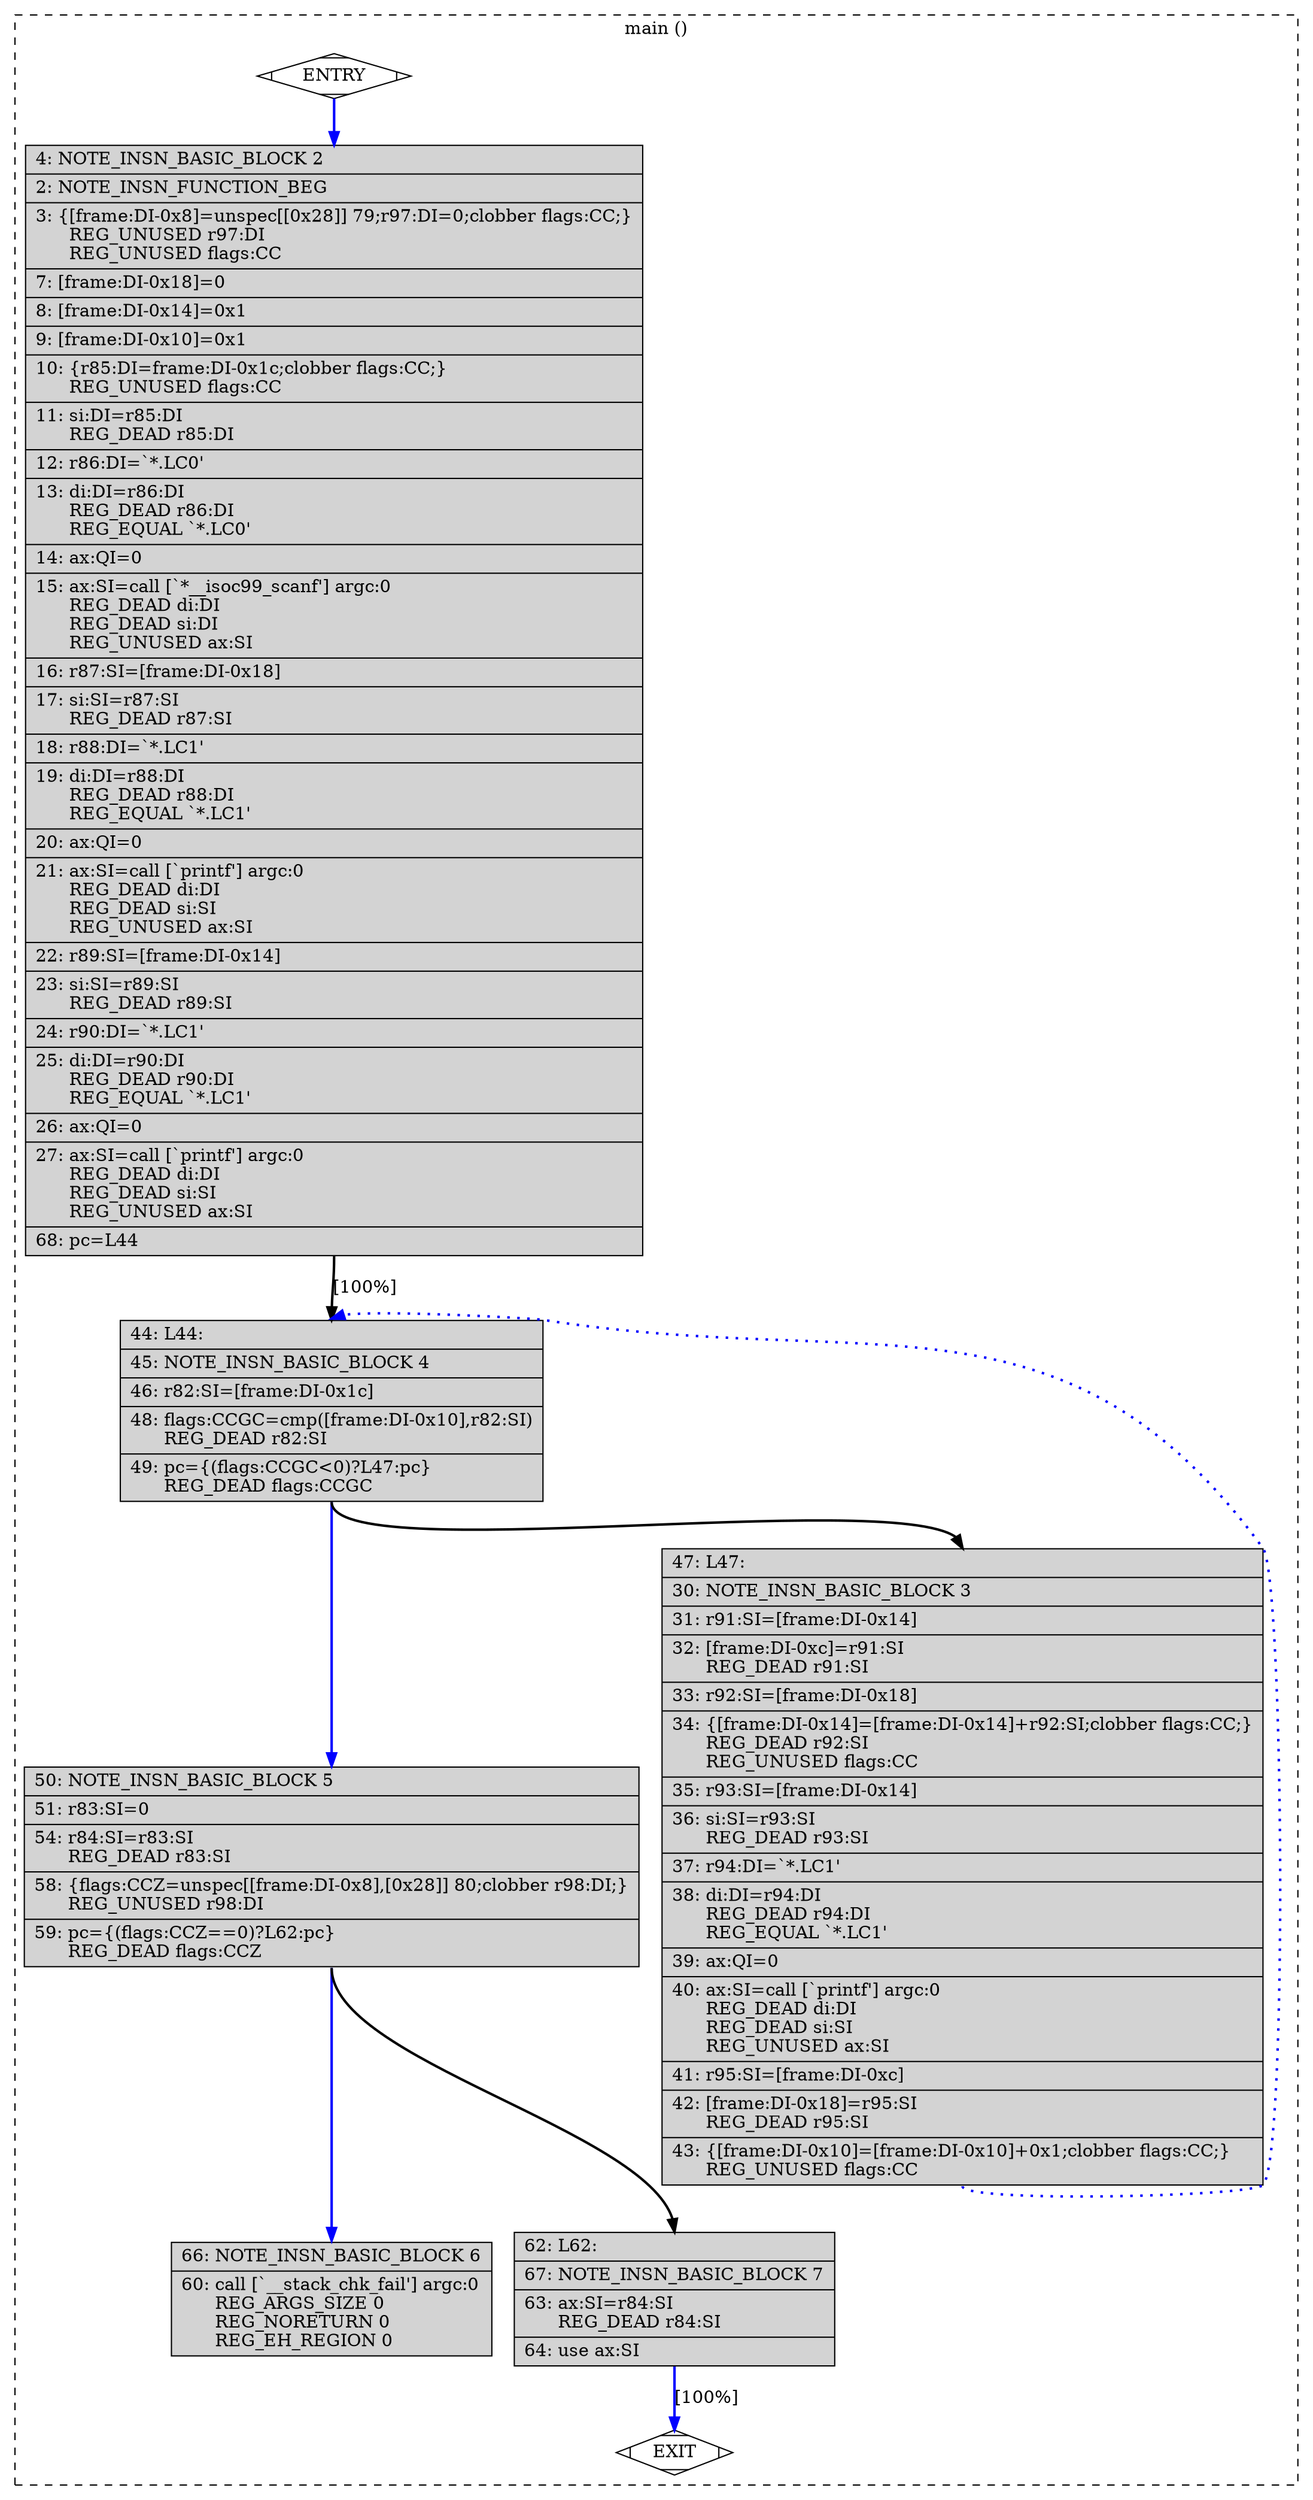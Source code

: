 digraph "a-fibo.c.294r.ira" {
overlap=false;
subgraph "cluster_main" {
	style="dashed";
	color="black";
	label="main ()";
	fn_0_basic_block_0 [shape=Mdiamond,style=filled,fillcolor=white,label="ENTRY"];

	fn_0_basic_block_2 [shape=record,style=filled,fillcolor=lightgrey,label="{\ \ \ \ 4:\ NOTE_INSN_BASIC_BLOCK\ 2\l\
|\ \ \ \ 2:\ NOTE_INSN_FUNCTION_BEG\l\
|\ \ \ \ 3:\ \{[frame:DI-0x8]=unspec[[0x28]]\ 79;r97:DI=0;clobber\ flags:CC;\}\l\
\ \ \ \ \ \ REG_UNUSED\ r97:DI\l\
\ \ \ \ \ \ REG_UNUSED\ flags:CC\l\
|\ \ \ \ 7:\ [frame:DI-0x18]=0\l\
|\ \ \ \ 8:\ [frame:DI-0x14]=0x1\l\
|\ \ \ \ 9:\ [frame:DI-0x10]=0x1\l\
|\ \ \ 10:\ \{r85:DI=frame:DI-0x1c;clobber\ flags:CC;\}\l\
\ \ \ \ \ \ REG_UNUSED\ flags:CC\l\
|\ \ \ 11:\ si:DI=r85:DI\l\
\ \ \ \ \ \ REG_DEAD\ r85:DI\l\
|\ \ \ 12:\ r86:DI=`*.LC0'\l\
|\ \ \ 13:\ di:DI=r86:DI\l\
\ \ \ \ \ \ REG_DEAD\ r86:DI\l\
\ \ \ \ \ \ REG_EQUAL\ `*.LC0'\l\
|\ \ \ 14:\ ax:QI=0\l\
|\ \ \ 15:\ ax:SI=call\ [`*__isoc99_scanf']\ argc:0\l\
\ \ \ \ \ \ REG_DEAD\ di:DI\l\
\ \ \ \ \ \ REG_DEAD\ si:DI\l\
\ \ \ \ \ \ REG_UNUSED\ ax:SI\l\
|\ \ \ 16:\ r87:SI=[frame:DI-0x18]\l\
|\ \ \ 17:\ si:SI=r87:SI\l\
\ \ \ \ \ \ REG_DEAD\ r87:SI\l\
|\ \ \ 18:\ r88:DI=`*.LC1'\l\
|\ \ \ 19:\ di:DI=r88:DI\l\
\ \ \ \ \ \ REG_DEAD\ r88:DI\l\
\ \ \ \ \ \ REG_EQUAL\ `*.LC1'\l\
|\ \ \ 20:\ ax:QI=0\l\
|\ \ \ 21:\ ax:SI=call\ [`printf']\ argc:0\l\
\ \ \ \ \ \ REG_DEAD\ di:DI\l\
\ \ \ \ \ \ REG_DEAD\ si:SI\l\
\ \ \ \ \ \ REG_UNUSED\ ax:SI\l\
|\ \ \ 22:\ r89:SI=[frame:DI-0x14]\l\
|\ \ \ 23:\ si:SI=r89:SI\l\
\ \ \ \ \ \ REG_DEAD\ r89:SI\l\
|\ \ \ 24:\ r90:DI=`*.LC1'\l\
|\ \ \ 25:\ di:DI=r90:DI\l\
\ \ \ \ \ \ REG_DEAD\ r90:DI\l\
\ \ \ \ \ \ REG_EQUAL\ `*.LC1'\l\
|\ \ \ 26:\ ax:QI=0\l\
|\ \ \ 27:\ ax:SI=call\ [`printf']\ argc:0\l\
\ \ \ \ \ \ REG_DEAD\ di:DI\l\
\ \ \ \ \ \ REG_DEAD\ si:SI\l\
\ \ \ \ \ \ REG_UNUSED\ ax:SI\l\
|\ \ \ 68:\ pc=L44\l\
}"];

	fn_0_basic_block_4 [shape=record,style=filled,fillcolor=lightgrey,label="{\ \ \ 44:\ L44:\l\
|\ \ \ 45:\ NOTE_INSN_BASIC_BLOCK\ 4\l\
|\ \ \ 46:\ r82:SI=[frame:DI-0x1c]\l\
|\ \ \ 48:\ flags:CCGC=cmp([frame:DI-0x10],r82:SI)\l\
\ \ \ \ \ \ REG_DEAD\ r82:SI\l\
|\ \ \ 49:\ pc=\{(flags:CCGC\<0)?L47:pc\}\l\
\ \ \ \ \ \ REG_DEAD\ flags:CCGC\l\
}"];

	fn_0_basic_block_5 [shape=record,style=filled,fillcolor=lightgrey,label="{\ \ \ 50:\ NOTE_INSN_BASIC_BLOCK\ 5\l\
|\ \ \ 51:\ r83:SI=0\l\
|\ \ \ 54:\ r84:SI=r83:SI\l\
\ \ \ \ \ \ REG_DEAD\ r83:SI\l\
|\ \ \ 58:\ \{flags:CCZ=unspec[[frame:DI-0x8],[0x28]]\ 80;clobber\ r98:DI;\}\l\
\ \ \ \ \ \ REG_UNUSED\ r98:DI\l\
|\ \ \ 59:\ pc=\{(flags:CCZ==0)?L62:pc\}\l\
\ \ \ \ \ \ REG_DEAD\ flags:CCZ\l\
}"];

	fn_0_basic_block_6 [shape=record,style=filled,fillcolor=lightgrey,label="{\ \ \ 66:\ NOTE_INSN_BASIC_BLOCK\ 6\l\
|\ \ \ 60:\ call\ [`__stack_chk_fail']\ argc:0\l\
\ \ \ \ \ \ REG_ARGS_SIZE\ 0\l\
\ \ \ \ \ \ REG_NORETURN\ 0\l\
\ \ \ \ \ \ REG_EH_REGION\ 0\l\
}"];

	fn_0_basic_block_7 [shape=record,style=filled,fillcolor=lightgrey,label="{\ \ \ 62:\ L62:\l\
|\ \ \ 67:\ NOTE_INSN_BASIC_BLOCK\ 7\l\
|\ \ \ 63:\ ax:SI=r84:SI\l\
\ \ \ \ \ \ REG_DEAD\ r84:SI\l\
|\ \ \ 64:\ use\ ax:SI\l\
}"];

	fn_0_basic_block_3 [shape=record,style=filled,fillcolor=lightgrey,label="{\ \ \ 47:\ L47:\l\
|\ \ \ 30:\ NOTE_INSN_BASIC_BLOCK\ 3\l\
|\ \ \ 31:\ r91:SI=[frame:DI-0x14]\l\
|\ \ \ 32:\ [frame:DI-0xc]=r91:SI\l\
\ \ \ \ \ \ REG_DEAD\ r91:SI\l\
|\ \ \ 33:\ r92:SI=[frame:DI-0x18]\l\
|\ \ \ 34:\ \{[frame:DI-0x14]=[frame:DI-0x14]+r92:SI;clobber\ flags:CC;\}\l\
\ \ \ \ \ \ REG_DEAD\ r92:SI\l\
\ \ \ \ \ \ REG_UNUSED\ flags:CC\l\
|\ \ \ 35:\ r93:SI=[frame:DI-0x14]\l\
|\ \ \ 36:\ si:SI=r93:SI\l\
\ \ \ \ \ \ REG_DEAD\ r93:SI\l\
|\ \ \ 37:\ r94:DI=`*.LC1'\l\
|\ \ \ 38:\ di:DI=r94:DI\l\
\ \ \ \ \ \ REG_DEAD\ r94:DI\l\
\ \ \ \ \ \ REG_EQUAL\ `*.LC1'\l\
|\ \ \ 39:\ ax:QI=0\l\
|\ \ \ 40:\ ax:SI=call\ [`printf']\ argc:0\l\
\ \ \ \ \ \ REG_DEAD\ di:DI\l\
\ \ \ \ \ \ REG_DEAD\ si:SI\l\
\ \ \ \ \ \ REG_UNUSED\ ax:SI\l\
|\ \ \ 41:\ r95:SI=[frame:DI-0xc]\l\
|\ \ \ 42:\ [frame:DI-0x18]=r95:SI\l\
\ \ \ \ \ \ REG_DEAD\ r95:SI\l\
|\ \ \ 43:\ \{[frame:DI-0x10]=[frame:DI-0x10]+0x1;clobber\ flags:CC;\}\l\
\ \ \ \ \ \ REG_UNUSED\ flags:CC\l\
}"];

	fn_0_basic_block_1 [shape=Mdiamond,style=filled,fillcolor=white,label="EXIT"];

	fn_0_basic_block_0:s -> fn_0_basic_block_2:n [style="solid,bold",color=blue,weight=100,constraint=true];
	fn_0_basic_block_2:s -> fn_0_basic_block_4:n [style="solid,bold",color=black,weight=10,constraint=true,label="[100%]"];
	fn_0_basic_block_3:s -> fn_0_basic_block_4:n [style="dotted,bold",color=blue,weight=10,constraint=false];
	fn_0_basic_block_4:s -> fn_0_basic_block_3:n [style="solid,bold",color=black,weight=10,constraint=true];
	fn_0_basic_block_4:s -> fn_0_basic_block_5:n [style="solid,bold",color=blue,weight=100,constraint=true];
	fn_0_basic_block_5:s -> fn_0_basic_block_7:n [style="solid,bold",color=black,weight=10,constraint=true];
	fn_0_basic_block_5:s -> fn_0_basic_block_6:n [style="solid,bold",color=blue,weight=100,constraint=true];
	fn_0_basic_block_7:s -> fn_0_basic_block_1:n [style="solid,bold",color=blue,weight=100,constraint=true,label="[100%]"];
	fn_0_basic_block_0:s -> fn_0_basic_block_1:n [style="invis",constraint=true];
}
}
